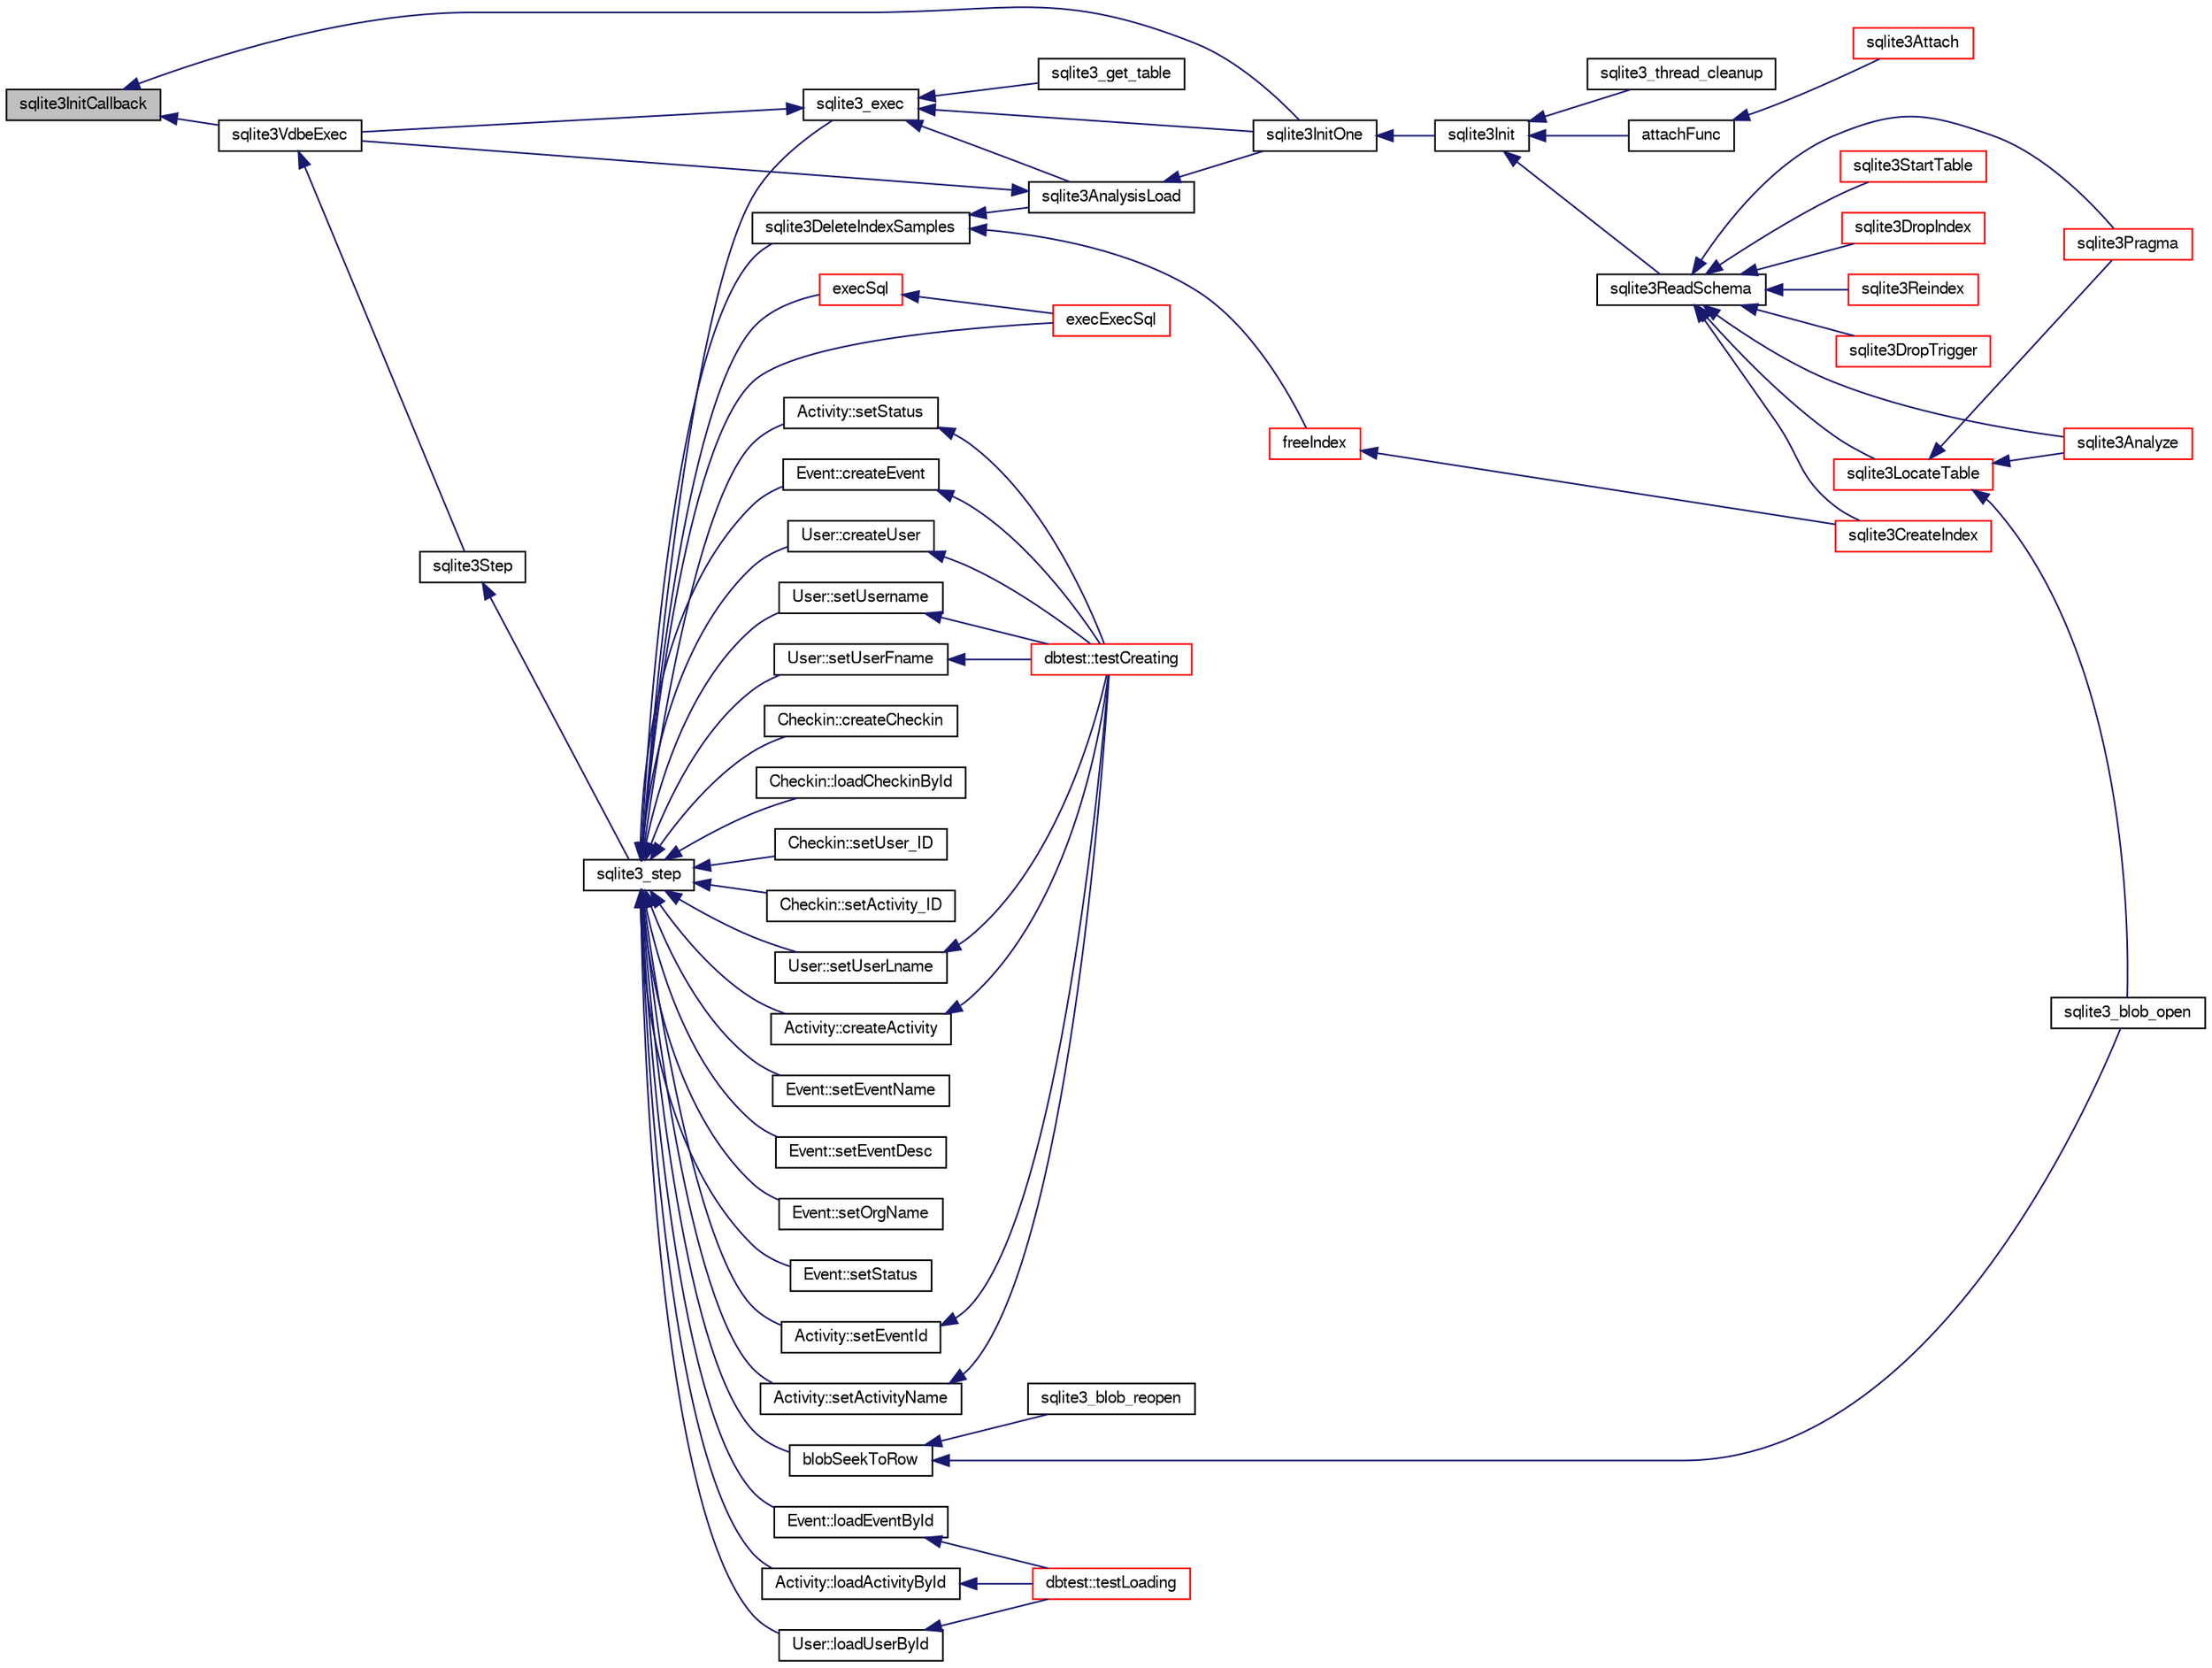 digraph "sqlite3InitCallback"
{
  edge [fontname="FreeSans",fontsize="10",labelfontname="FreeSans",labelfontsize="10"];
  node [fontname="FreeSans",fontsize="10",shape=record];
  rankdir="LR";
  Node567160 [label="sqlite3InitCallback",height=0.2,width=0.4,color="black", fillcolor="grey75", style="filled", fontcolor="black"];
  Node567160 -> Node567161 [dir="back",color="midnightblue",fontsize="10",style="solid",fontname="FreeSans"];
  Node567161 [label="sqlite3VdbeExec",height=0.2,width=0.4,color="black", fillcolor="white", style="filled",URL="$sqlite3_8c.html#a8ce40a614bdc56719c4d642b1e4dfb21"];
  Node567161 -> Node567162 [dir="back",color="midnightblue",fontsize="10",style="solid",fontname="FreeSans"];
  Node567162 [label="sqlite3Step",height=0.2,width=0.4,color="black", fillcolor="white", style="filled",URL="$sqlite3_8c.html#a3f2872e873e2758a4beedad1d5113554"];
  Node567162 -> Node567163 [dir="back",color="midnightblue",fontsize="10",style="solid",fontname="FreeSans"];
  Node567163 [label="sqlite3_step",height=0.2,width=0.4,color="black", fillcolor="white", style="filled",URL="$sqlite3_8h.html#ac1e491ce36b7471eb28387f7d3c74334"];
  Node567163 -> Node567164 [dir="back",color="midnightblue",fontsize="10",style="solid",fontname="FreeSans"];
  Node567164 [label="Activity::createActivity",height=0.2,width=0.4,color="black", fillcolor="white", style="filled",URL="$classActivity.html#a813cc5e52c14ab49b39014c134e3425b"];
  Node567164 -> Node567165 [dir="back",color="midnightblue",fontsize="10",style="solid",fontname="FreeSans"];
  Node567165 [label="dbtest::testCreating",height=0.2,width=0.4,color="red", fillcolor="white", style="filled",URL="$classdbtest.html#a8193e88a7df657069c8a6bd09c8243b7"];
  Node567163 -> Node567167 [dir="back",color="midnightblue",fontsize="10",style="solid",fontname="FreeSans"];
  Node567167 [label="Activity::loadActivityById",height=0.2,width=0.4,color="black", fillcolor="white", style="filled",URL="$classActivity.html#abe4ffb4f08a47212ebf9013259d9e7fd"];
  Node567167 -> Node567168 [dir="back",color="midnightblue",fontsize="10",style="solid",fontname="FreeSans"];
  Node567168 [label="dbtest::testLoading",height=0.2,width=0.4,color="red", fillcolor="white", style="filled",URL="$classdbtest.html#a6f98d82a2c8e2b9040848763504ddae1"];
  Node567163 -> Node567169 [dir="back",color="midnightblue",fontsize="10",style="solid",fontname="FreeSans"];
  Node567169 [label="Activity::setEventId",height=0.2,width=0.4,color="black", fillcolor="white", style="filled",URL="$classActivity.html#adb1d0fd0d08f473e068f0a4086bfa9ca"];
  Node567169 -> Node567165 [dir="back",color="midnightblue",fontsize="10",style="solid",fontname="FreeSans"];
  Node567163 -> Node567170 [dir="back",color="midnightblue",fontsize="10",style="solid",fontname="FreeSans"];
  Node567170 [label="Activity::setActivityName",height=0.2,width=0.4,color="black", fillcolor="white", style="filled",URL="$classActivity.html#a62dc3737b33915a36086f9dd26d16a81"];
  Node567170 -> Node567165 [dir="back",color="midnightblue",fontsize="10",style="solid",fontname="FreeSans"];
  Node567163 -> Node567171 [dir="back",color="midnightblue",fontsize="10",style="solid",fontname="FreeSans"];
  Node567171 [label="Activity::setStatus",height=0.2,width=0.4,color="black", fillcolor="white", style="filled",URL="$classActivity.html#af618135a7738f4d2a7ee147a8ef912ea"];
  Node567171 -> Node567165 [dir="back",color="midnightblue",fontsize="10",style="solid",fontname="FreeSans"];
  Node567163 -> Node567172 [dir="back",color="midnightblue",fontsize="10",style="solid",fontname="FreeSans"];
  Node567172 [label="Checkin::createCheckin",height=0.2,width=0.4,color="black", fillcolor="white", style="filled",URL="$classCheckin.html#a4e40acdf7fff0e607f6de4f24f3a163c"];
  Node567163 -> Node567173 [dir="back",color="midnightblue",fontsize="10",style="solid",fontname="FreeSans"];
  Node567173 [label="Checkin::loadCheckinById",height=0.2,width=0.4,color="black", fillcolor="white", style="filled",URL="$classCheckin.html#a3461f70ea6c68475225f2a07f78a21e0"];
  Node567163 -> Node567174 [dir="back",color="midnightblue",fontsize="10",style="solid",fontname="FreeSans"];
  Node567174 [label="Checkin::setUser_ID",height=0.2,width=0.4,color="black", fillcolor="white", style="filled",URL="$classCheckin.html#a76ab640f4f912876dbebf183db5359c6"];
  Node567163 -> Node567175 [dir="back",color="midnightblue",fontsize="10",style="solid",fontname="FreeSans"];
  Node567175 [label="Checkin::setActivity_ID",height=0.2,width=0.4,color="black", fillcolor="white", style="filled",URL="$classCheckin.html#ab2ff3ec2604ec73a42af25874a00b232"];
  Node567163 -> Node567176 [dir="back",color="midnightblue",fontsize="10",style="solid",fontname="FreeSans"];
  Node567176 [label="Event::createEvent",height=0.2,width=0.4,color="black", fillcolor="white", style="filled",URL="$classEvent.html#a77adb9f4a46ffb32c2d931f0691f5903"];
  Node567176 -> Node567165 [dir="back",color="midnightblue",fontsize="10",style="solid",fontname="FreeSans"];
  Node567163 -> Node567177 [dir="back",color="midnightblue",fontsize="10",style="solid",fontname="FreeSans"];
  Node567177 [label="Event::loadEventById",height=0.2,width=0.4,color="black", fillcolor="white", style="filled",URL="$classEvent.html#afa66cea33f722dbeecb69cc98fdea055"];
  Node567177 -> Node567168 [dir="back",color="midnightblue",fontsize="10",style="solid",fontname="FreeSans"];
  Node567163 -> Node567178 [dir="back",color="midnightblue",fontsize="10",style="solid",fontname="FreeSans"];
  Node567178 [label="Event::setEventName",height=0.2,width=0.4,color="black", fillcolor="white", style="filled",URL="$classEvent.html#a10596b6ca077df05184e30d62b08729d"];
  Node567163 -> Node567179 [dir="back",color="midnightblue",fontsize="10",style="solid",fontname="FreeSans"];
  Node567179 [label="Event::setEventDesc",height=0.2,width=0.4,color="black", fillcolor="white", style="filled",URL="$classEvent.html#ae36b8377dcae792f1c5c4726024c981b"];
  Node567163 -> Node567180 [dir="back",color="midnightblue",fontsize="10",style="solid",fontname="FreeSans"];
  Node567180 [label="Event::setOrgName",height=0.2,width=0.4,color="black", fillcolor="white", style="filled",URL="$classEvent.html#a19aac0f776bd764563a54977656cf680"];
  Node567163 -> Node567181 [dir="back",color="midnightblue",fontsize="10",style="solid",fontname="FreeSans"];
  Node567181 [label="Event::setStatus",height=0.2,width=0.4,color="black", fillcolor="white", style="filled",URL="$classEvent.html#ab0a6b9285af0f4172eb841e2b80f8972"];
  Node567163 -> Node567182 [dir="back",color="midnightblue",fontsize="10",style="solid",fontname="FreeSans"];
  Node567182 [label="blobSeekToRow",height=0.2,width=0.4,color="black", fillcolor="white", style="filled",URL="$sqlite3_8c.html#afff57e13332b98c8a44a7cebe38962ab"];
  Node567182 -> Node567183 [dir="back",color="midnightblue",fontsize="10",style="solid",fontname="FreeSans"];
  Node567183 [label="sqlite3_blob_open",height=0.2,width=0.4,color="black", fillcolor="white", style="filled",URL="$sqlite3_8h.html#adb8ad839a5bdd62a43785132bc7dd518"];
  Node567182 -> Node567184 [dir="back",color="midnightblue",fontsize="10",style="solid",fontname="FreeSans"];
  Node567184 [label="sqlite3_blob_reopen",height=0.2,width=0.4,color="black", fillcolor="white", style="filled",URL="$sqlite3_8h.html#abc77c24fdc0150138490359a94360f7e"];
  Node567163 -> Node567185 [dir="back",color="midnightblue",fontsize="10",style="solid",fontname="FreeSans"];
  Node567185 [label="sqlite3DeleteIndexSamples",height=0.2,width=0.4,color="black", fillcolor="white", style="filled",URL="$sqlite3_8c.html#aaeda0302fbf61397ec009f65bed047ef"];
  Node567185 -> Node567186 [dir="back",color="midnightblue",fontsize="10",style="solid",fontname="FreeSans"];
  Node567186 [label="sqlite3AnalysisLoad",height=0.2,width=0.4,color="black", fillcolor="white", style="filled",URL="$sqlite3_8c.html#a48a2301c27e1d3d68708b9b8761b5a01"];
  Node567186 -> Node567161 [dir="back",color="midnightblue",fontsize="10",style="solid",fontname="FreeSans"];
  Node567186 -> Node567187 [dir="back",color="midnightblue",fontsize="10",style="solid",fontname="FreeSans"];
  Node567187 [label="sqlite3InitOne",height=0.2,width=0.4,color="black", fillcolor="white", style="filled",URL="$sqlite3_8c.html#ac4318b25df65269906b0379251fe9b85"];
  Node567187 -> Node567188 [dir="back",color="midnightblue",fontsize="10",style="solid",fontname="FreeSans"];
  Node567188 [label="sqlite3Init",height=0.2,width=0.4,color="black", fillcolor="white", style="filled",URL="$sqlite3_8c.html#aed74e3dc765631a833f522f425ff5a48"];
  Node567188 -> Node567189 [dir="back",color="midnightblue",fontsize="10",style="solid",fontname="FreeSans"];
  Node567189 [label="attachFunc",height=0.2,width=0.4,color="black", fillcolor="white", style="filled",URL="$sqlite3_8c.html#a69cb751a7da501b9a0aa37e0d7c3eaf7"];
  Node567189 -> Node567190 [dir="back",color="midnightblue",fontsize="10",style="solid",fontname="FreeSans"];
  Node567190 [label="sqlite3Attach",height=0.2,width=0.4,color="red", fillcolor="white", style="filled",URL="$sqlite3_8c.html#ae0907fe0b43cc1b4c7e6a16213e8546f"];
  Node567188 -> Node567193 [dir="back",color="midnightblue",fontsize="10",style="solid",fontname="FreeSans"];
  Node567193 [label="sqlite3ReadSchema",height=0.2,width=0.4,color="black", fillcolor="white", style="filled",URL="$sqlite3_8c.html#ac41a97f30334f7d35b2b5713097eca90"];
  Node567193 -> Node567194 [dir="back",color="midnightblue",fontsize="10",style="solid",fontname="FreeSans"];
  Node567194 [label="sqlite3Analyze",height=0.2,width=0.4,color="red", fillcolor="white", style="filled",URL="$sqlite3_8c.html#ac696deb1ccaae3fa855cfbd0bfd4d048"];
  Node567193 -> Node567195 [dir="back",color="midnightblue",fontsize="10",style="solid",fontname="FreeSans"];
  Node567195 [label="sqlite3LocateTable",height=0.2,width=0.4,color="red", fillcolor="white", style="filled",URL="$sqlite3_8c.html#adfeea5b18971250d4ff7f5a44e134d75"];
  Node567195 -> Node567183 [dir="back",color="midnightblue",fontsize="10",style="solid",fontname="FreeSans"];
  Node567195 -> Node567194 [dir="back",color="midnightblue",fontsize="10",style="solid",fontname="FreeSans"];
  Node567195 -> Node567239 [dir="back",color="midnightblue",fontsize="10",style="solid",fontname="FreeSans"];
  Node567239 [label="sqlite3Pragma",height=0.2,width=0.4,color="red", fillcolor="white", style="filled",URL="$sqlite3_8c.html#a111391370f58f8e6a6eca51fd34d62ed"];
  Node567193 -> Node567283 [dir="back",color="midnightblue",fontsize="10",style="solid",fontname="FreeSans"];
  Node567283 [label="sqlite3StartTable",height=0.2,width=0.4,color="red", fillcolor="white", style="filled",URL="$sqlite3_8c.html#af49b4395f39d9078a0dda2484c183012"];
  Node567193 -> Node567200 [dir="back",color="midnightblue",fontsize="10",style="solid",fontname="FreeSans"];
  Node567200 [label="sqlite3CreateIndex",height=0.2,width=0.4,color="red", fillcolor="white", style="filled",URL="$sqlite3_8c.html#a8dbe5e590ab6c58a8c45f34f7c81e825"];
  Node567193 -> Node567285 [dir="back",color="midnightblue",fontsize="10",style="solid",fontname="FreeSans"];
  Node567285 [label="sqlite3DropIndex",height=0.2,width=0.4,color="red", fillcolor="white", style="filled",URL="$sqlite3_8c.html#a3ffd2536f34a0cf6d427710b06b71e83"];
  Node567193 -> Node567253 [dir="back",color="midnightblue",fontsize="10",style="solid",fontname="FreeSans"];
  Node567253 [label="sqlite3Reindex",height=0.2,width=0.4,color="red", fillcolor="white", style="filled",URL="$sqlite3_8c.html#abd189e31189391e1ef114b413ff4abbf"];
  Node567193 -> Node567239 [dir="back",color="midnightblue",fontsize="10",style="solid",fontname="FreeSans"];
  Node567193 -> Node567286 [dir="back",color="midnightblue",fontsize="10",style="solid",fontname="FreeSans"];
  Node567286 [label="sqlite3DropTrigger",height=0.2,width=0.4,color="red", fillcolor="white", style="filled",URL="$sqlite3_8c.html#affdf1dd65e331b06feaef6ff8636305f"];
  Node567188 -> Node567287 [dir="back",color="midnightblue",fontsize="10",style="solid",fontname="FreeSans"];
  Node567287 [label="sqlite3_thread_cleanup",height=0.2,width=0.4,color="black", fillcolor="white", style="filled",URL="$sqlite3_8h.html#a34980c829db84f02e1a1599063469f06"];
  Node567185 -> Node567288 [dir="back",color="midnightblue",fontsize="10",style="solid",fontname="FreeSans"];
  Node567288 [label="freeIndex",height=0.2,width=0.4,color="red", fillcolor="white", style="filled",URL="$sqlite3_8c.html#a00907c99c18d5bcb9d0b38c077146c31"];
  Node567288 -> Node567200 [dir="back",color="midnightblue",fontsize="10",style="solid",fontname="FreeSans"];
  Node567163 -> Node567353 [dir="back",color="midnightblue",fontsize="10",style="solid",fontname="FreeSans"];
  Node567353 [label="sqlite3_exec",height=0.2,width=0.4,color="black", fillcolor="white", style="filled",URL="$sqlite3_8h.html#a97487ec8150e0bcc8fa392ab8f0e24db"];
  Node567353 -> Node567161 [dir="back",color="midnightblue",fontsize="10",style="solid",fontname="FreeSans"];
  Node567353 -> Node567186 [dir="back",color="midnightblue",fontsize="10",style="solid",fontname="FreeSans"];
  Node567353 -> Node567187 [dir="back",color="midnightblue",fontsize="10",style="solid",fontname="FreeSans"];
  Node567353 -> Node567354 [dir="back",color="midnightblue",fontsize="10",style="solid",fontname="FreeSans"];
  Node567354 [label="sqlite3_get_table",height=0.2,width=0.4,color="black", fillcolor="white", style="filled",URL="$sqlite3_8h.html#a5effeac4e12df57beaa35c5be1f61579"];
  Node567163 -> Node567344 [dir="back",color="midnightblue",fontsize="10",style="solid",fontname="FreeSans"];
  Node567344 [label="execSql",height=0.2,width=0.4,color="red", fillcolor="white", style="filled",URL="$sqlite3_8c.html#a7d16651b98a110662f4c265eff0246cb"];
  Node567344 -> Node567345 [dir="back",color="midnightblue",fontsize="10",style="solid",fontname="FreeSans"];
  Node567345 [label="execExecSql",height=0.2,width=0.4,color="red", fillcolor="white", style="filled",URL="$sqlite3_8c.html#ac1be09a6c047f21133d16378d301e0d4"];
  Node567163 -> Node567345 [dir="back",color="midnightblue",fontsize="10",style="solid",fontname="FreeSans"];
  Node567163 -> Node567347 [dir="back",color="midnightblue",fontsize="10",style="solid",fontname="FreeSans"];
  Node567347 [label="User::createUser",height=0.2,width=0.4,color="black", fillcolor="white", style="filled",URL="$classUser.html#a22ed673939e8cc0a136130b809bba513"];
  Node567347 -> Node567165 [dir="back",color="midnightblue",fontsize="10",style="solid",fontname="FreeSans"];
  Node567163 -> Node567348 [dir="back",color="midnightblue",fontsize="10",style="solid",fontname="FreeSans"];
  Node567348 [label="User::loadUserById",height=0.2,width=0.4,color="black", fillcolor="white", style="filled",URL="$classUser.html#a863377665b7fb83c5547dcf9727f5092"];
  Node567348 -> Node567168 [dir="back",color="midnightblue",fontsize="10",style="solid",fontname="FreeSans"];
  Node567163 -> Node567349 [dir="back",color="midnightblue",fontsize="10",style="solid",fontname="FreeSans"];
  Node567349 [label="User::setUsername",height=0.2,width=0.4,color="black", fillcolor="white", style="filled",URL="$classUser.html#aa0497022a136cb78de785b0a39ae60b1"];
  Node567349 -> Node567165 [dir="back",color="midnightblue",fontsize="10",style="solid",fontname="FreeSans"];
  Node567163 -> Node567350 [dir="back",color="midnightblue",fontsize="10",style="solid",fontname="FreeSans"];
  Node567350 [label="User::setUserFname",height=0.2,width=0.4,color="black", fillcolor="white", style="filled",URL="$classUser.html#a72657eb55cd0ca437b4841a43f19912f"];
  Node567350 -> Node567165 [dir="back",color="midnightblue",fontsize="10",style="solid",fontname="FreeSans"];
  Node567163 -> Node567351 [dir="back",color="midnightblue",fontsize="10",style="solid",fontname="FreeSans"];
  Node567351 [label="User::setUserLname",height=0.2,width=0.4,color="black", fillcolor="white", style="filled",URL="$classUser.html#aa25973387e5afe1aa6f60dd6545e33b5"];
  Node567351 -> Node567165 [dir="back",color="midnightblue",fontsize="10",style="solid",fontname="FreeSans"];
  Node567160 -> Node567187 [dir="back",color="midnightblue",fontsize="10",style="solid",fontname="FreeSans"];
}
